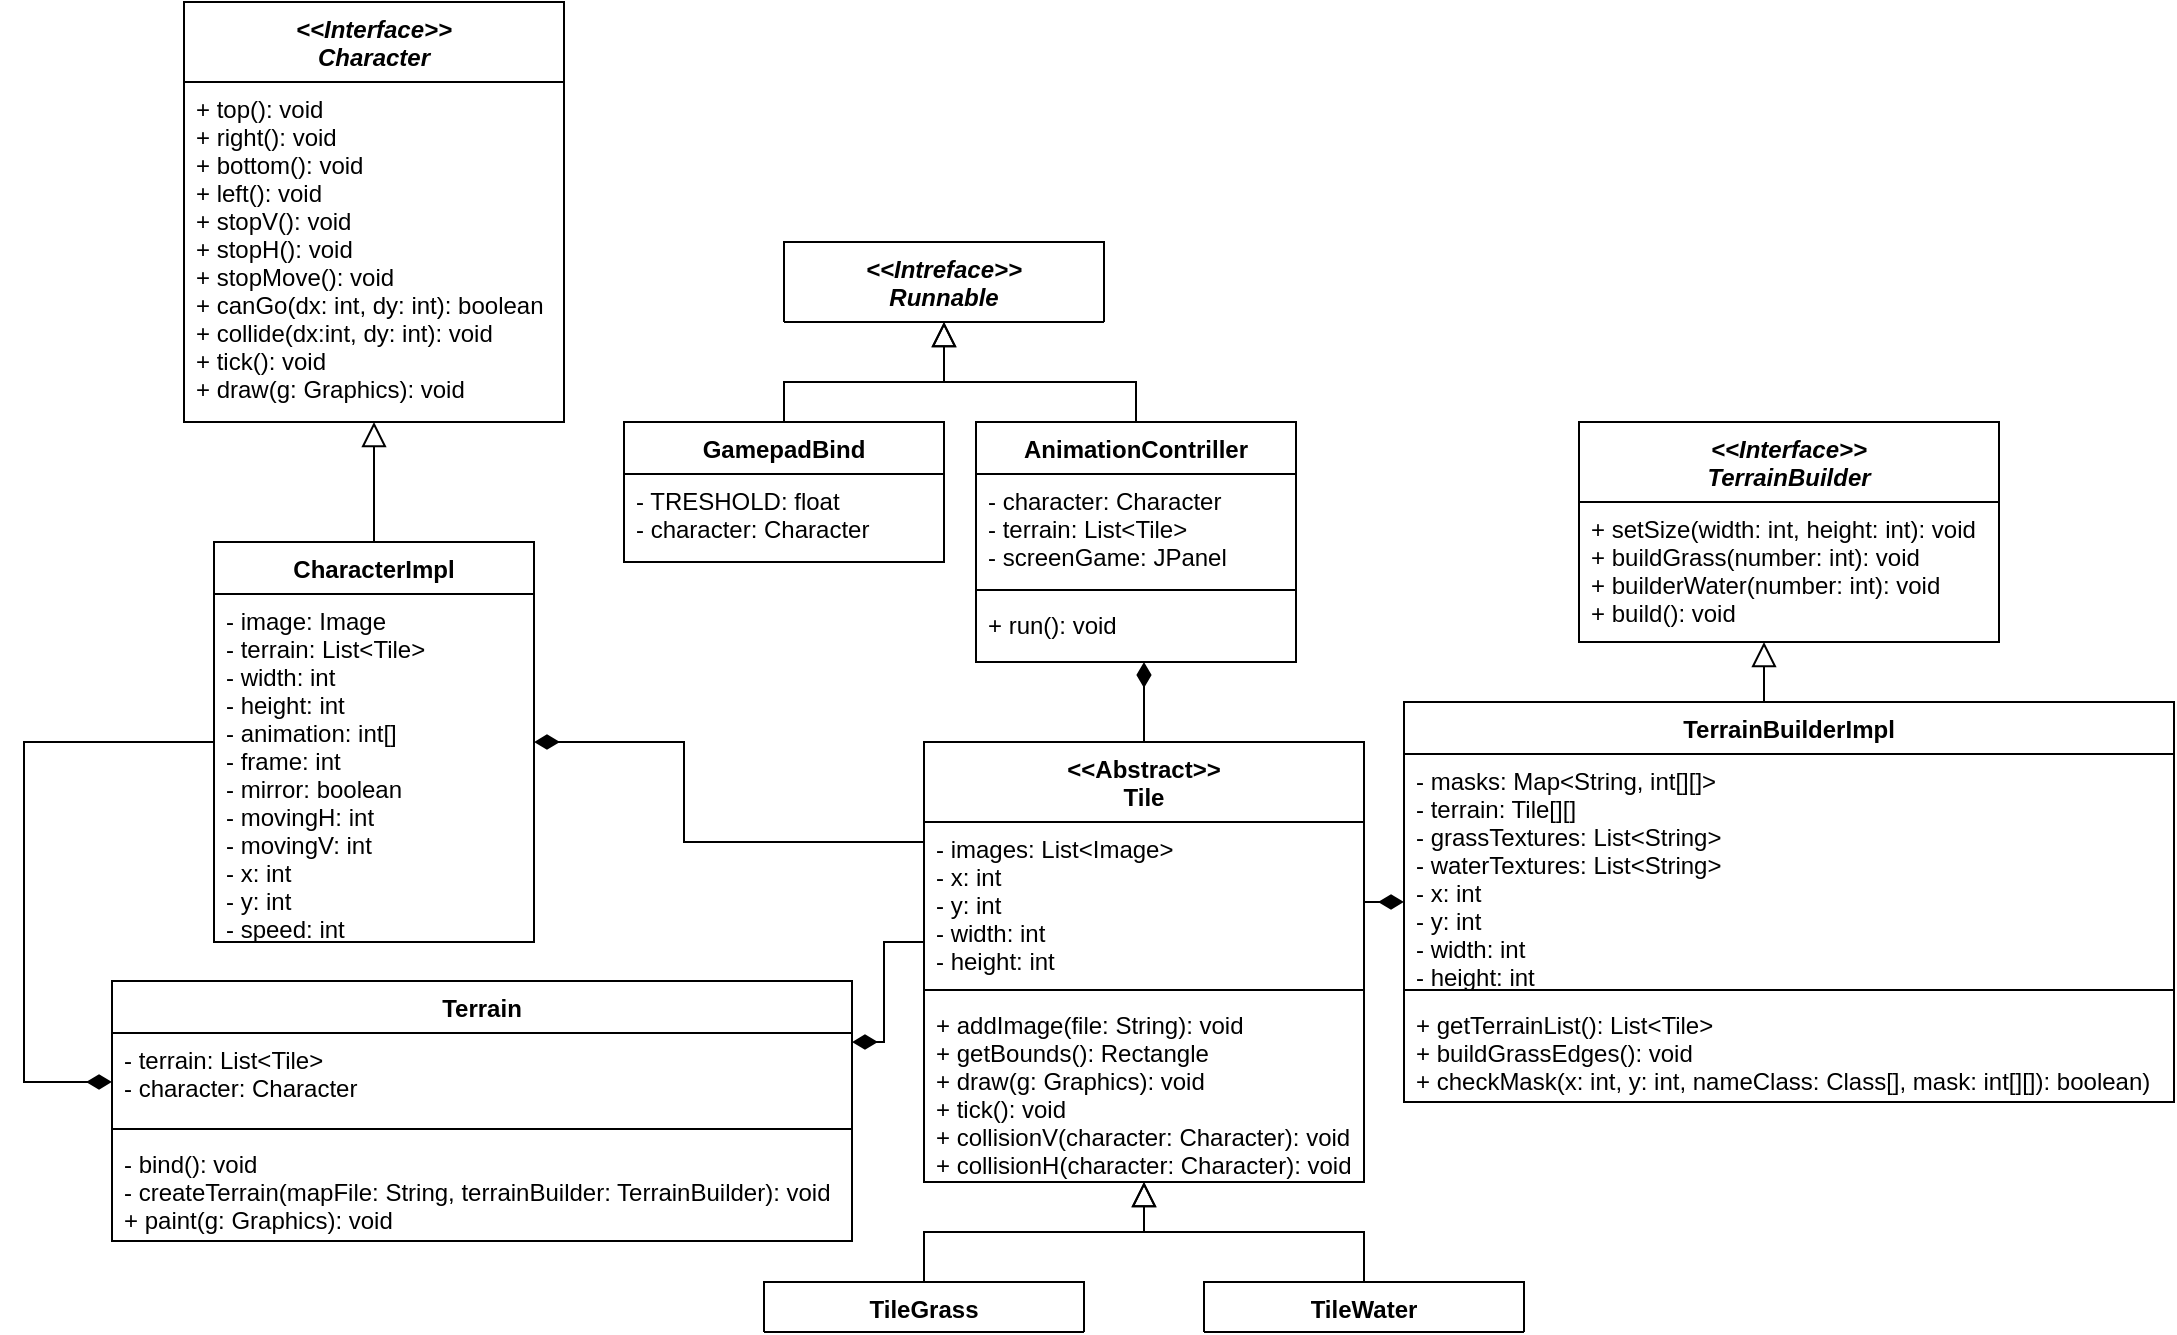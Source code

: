 <mxfile version="13.8.3" type="device"><diagram id="C5RBs43oDa-KdzZeNtuy" name="Page-1"><mxGraphModel dx="1422" dy="762" grid="1" gridSize="10" guides="1" tooltips="1" connect="1" arrows="1" fold="1" page="1" pageScale="1" pageWidth="827" pageHeight="1169" math="0" shadow="0"><root><mxCell id="WIyWlLk6GJQsqaUBKTNV-0"/><mxCell id="WIyWlLk6GJQsqaUBKTNV-1" parent="WIyWlLk6GJQsqaUBKTNV-0"/><mxCell id="zkfFHV4jXpPFQw0GAbJ--12" value="" style="endArrow=block;endSize=10;endFill=0;shadow=0;strokeWidth=1;rounded=0;edgeStyle=elbowEdgeStyle;elbow=vertical;" parent="WIyWlLk6GJQsqaUBKTNV-1" source="zkfFHV4jXpPFQw0GAbJ--6" target="zkfFHV4jXpPFQw0GAbJ--0" edge="1"><mxGeometry width="160" relative="1" as="geometry"><mxPoint x="320" y="203" as="sourcePoint"/><mxPoint x="320" y="203" as="targetPoint"/></mxGeometry></mxCell><mxCell id="zkfFHV4jXpPFQw0GAbJ--0" value="&lt;&lt;Interface&gt;&gt;&#10;Character" style="swimlane;fontStyle=3;align=center;verticalAlign=top;childLayout=stackLayout;horizontal=1;startSize=40;horizontalStack=0;resizeParent=1;resizeLast=0;collapsible=1;marginBottom=0;rounded=0;shadow=0;strokeWidth=1;" parent="WIyWlLk6GJQsqaUBKTNV-1" vertex="1"><mxGeometry x="160" y="30" width="190" height="210" as="geometry"><mxRectangle x="230" y="140" width="160" height="26" as="alternateBounds"/></mxGeometry></mxCell><mxCell id="zkfFHV4jXpPFQw0GAbJ--4" value="" style="line;html=1;strokeWidth=1;align=left;verticalAlign=middle;spacingTop=-1;spacingLeft=3;spacingRight=3;rotatable=0;labelPosition=right;points=[];portConstraint=eastwest;" parent="zkfFHV4jXpPFQw0GAbJ--0" vertex="1"><mxGeometry y="40" width="190" as="geometry"/></mxCell><mxCell id="zkfFHV4jXpPFQw0GAbJ--5" value="+ top(): void&#10;+ right(): void&#10;+ bottom(): void&#10;+ left(): void&#10;+ stopV(): void&#10;+ stopH(): void&#10;+ stopMove(): void&#10;+ canGo(dx: int, dy: int): boolean&#10;+ collide(dx:int, dy: int): void&#10;+ tick(): void&#10;+ draw(g: Graphics): void" style="text;align=left;verticalAlign=top;spacingLeft=4;spacingRight=4;overflow=hidden;rotatable=0;points=[[0,0.5],[1,0.5]];portConstraint=eastwest;" parent="zkfFHV4jXpPFQw0GAbJ--0" vertex="1"><mxGeometry y="40" width="190" height="170" as="geometry"/></mxCell><mxCell id="zkfFHV4jXpPFQw0GAbJ--17" value="&lt;&lt;Intreface&gt;&gt;&#10;Runnable" style="swimlane;fontStyle=3;align=center;verticalAlign=top;childLayout=stackLayout;horizontal=1;startSize=50;horizontalStack=0;resizeParent=1;resizeLast=0;collapsible=1;marginBottom=0;rounded=0;shadow=0;strokeWidth=1;" parent="WIyWlLk6GJQsqaUBKTNV-1" vertex="1"><mxGeometry x="460" y="150" width="160" height="40" as="geometry"><mxRectangle x="550" y="140" width="160" height="26" as="alternateBounds"/></mxGeometry></mxCell><mxCell id="M_GOdGUKlY9sTvGMtLrk-26" style="edgeStyle=orthogonalEdgeStyle;rounded=0;orthogonalLoop=1;jettySize=auto;html=1;endArrow=diamondThin;endFill=1;endSize=10;" edge="1" parent="WIyWlLk6GJQsqaUBKTNV-1" source="zkfFHV4jXpPFQw0GAbJ--6" target="M_GOdGUKlY9sTvGMtLrk-21"><mxGeometry relative="1" as="geometry"><Array as="points"><mxPoint x="80" y="400"/><mxPoint x="80" y="570"/></Array></mxGeometry></mxCell><mxCell id="zkfFHV4jXpPFQw0GAbJ--6" value="CharacterImpl" style="swimlane;fontStyle=1;align=center;verticalAlign=top;childLayout=stackLayout;horizontal=1;startSize=26;horizontalStack=0;resizeParent=1;resizeLast=0;collapsible=1;marginBottom=0;rounded=0;shadow=0;strokeWidth=1;" parent="WIyWlLk6GJQsqaUBKTNV-1" vertex="1"><mxGeometry x="175" y="300" width="160" height="200" as="geometry"><mxRectangle x="130" y="380" width="160" height="26" as="alternateBounds"/></mxGeometry></mxCell><mxCell id="zkfFHV4jXpPFQw0GAbJ--7" value="- image: Image&#10;- terrain: List&lt;Tile&gt;&#10;- width: int&#10;- height: int&#10;- animation: int[]&#10;- frame: int&#10;- mirror: boolean&#10;- movingH: int&#10;- movingV: int&#10;- x: int&#10;- y: int&#10;- speed: int" style="text;align=left;verticalAlign=top;spacingLeft=4;spacingRight=4;overflow=hidden;rotatable=0;points=[[0,0.5],[1,0.5]];portConstraint=eastwest;" parent="zkfFHV4jXpPFQw0GAbJ--6" vertex="1"><mxGeometry y="26" width="160" height="174" as="geometry"/></mxCell><mxCell id="8lvHH_mW8xSW96Dpz1n4-0" style="edgeStyle=orthogonalEdgeStyle;rounded=0;orthogonalLoop=1;jettySize=auto;html=1;endArrow=block;endFill=0;strokeWidth=1;endSize=10;" parent="WIyWlLk6GJQsqaUBKTNV-1" source="zkfFHV4jXpPFQw0GAbJ--13" target="zkfFHV4jXpPFQw0GAbJ--17" edge="1"><mxGeometry relative="1" as="geometry"><Array as="points"><mxPoint x="460" y="220"/><mxPoint x="540" y="220"/></Array></mxGeometry></mxCell><mxCell id="zkfFHV4jXpPFQw0GAbJ--13" value="GamepadBind" style="swimlane;fontStyle=1;align=center;verticalAlign=top;childLayout=stackLayout;horizontal=1;startSize=26;horizontalStack=0;resizeParent=1;resizeLast=0;collapsible=1;marginBottom=0;rounded=0;shadow=0;strokeWidth=1;" parent="WIyWlLk6GJQsqaUBKTNV-1" vertex="1"><mxGeometry x="380" y="240" width="160" height="70" as="geometry"><mxRectangle x="340" y="380" width="170" height="26" as="alternateBounds"/></mxGeometry></mxCell><mxCell id="zkfFHV4jXpPFQw0GAbJ--14" value="- TRESHOLD: float&#10;- character: Character" style="text;align=left;verticalAlign=top;spacingLeft=4;spacingRight=4;overflow=hidden;rotatable=0;points=[[0,0.5],[1,0.5]];portConstraint=eastwest;" parent="zkfFHV4jXpPFQw0GAbJ--13" vertex="1"><mxGeometry y="26" width="160" height="44" as="geometry"/></mxCell><mxCell id="8lvHH_mW8xSW96Dpz1n4-7" style="edgeStyle=orthogonalEdgeStyle;rounded=0;orthogonalLoop=1;jettySize=auto;html=1;endArrow=block;endFill=0;endSize=10;strokeWidth=1;" parent="WIyWlLk6GJQsqaUBKTNV-1" source="8lvHH_mW8xSW96Dpz1n4-3" target="zkfFHV4jXpPFQw0GAbJ--17" edge="1"><mxGeometry relative="1" as="geometry"><mxPoint x="746" y="240" as="sourcePoint"/><Array as="points"><mxPoint x="636" y="220"/><mxPoint x="540" y="220"/></Array></mxGeometry></mxCell><mxCell id="8lvHH_mW8xSW96Dpz1n4-3" value="AnimationContriller" style="swimlane;fontStyle=1;align=center;verticalAlign=top;childLayout=stackLayout;horizontal=1;startSize=26;horizontalStack=0;resizeParent=1;resizeParentMax=0;resizeLast=0;collapsible=1;marginBottom=0;" parent="WIyWlLk6GJQsqaUBKTNV-1" vertex="1"><mxGeometry x="556" y="240" width="160" height="120" as="geometry"/></mxCell><mxCell id="8lvHH_mW8xSW96Dpz1n4-4" value="- character: Character&#10;- terrain: List&lt;Tile&gt;&#10;- screenGame: JPanel" style="text;strokeColor=none;fillColor=none;align=left;verticalAlign=top;spacingLeft=4;spacingRight=4;overflow=hidden;rotatable=0;points=[[0,0.5],[1,0.5]];portConstraint=eastwest;" parent="8lvHH_mW8xSW96Dpz1n4-3" vertex="1"><mxGeometry y="26" width="160" height="54" as="geometry"/></mxCell><mxCell id="8lvHH_mW8xSW96Dpz1n4-5" value="" style="line;strokeWidth=1;fillColor=none;align=left;verticalAlign=middle;spacingTop=-1;spacingLeft=3;spacingRight=3;rotatable=0;labelPosition=right;points=[];portConstraint=eastwest;" parent="8lvHH_mW8xSW96Dpz1n4-3" vertex="1"><mxGeometry y="80" width="160" height="8" as="geometry"/></mxCell><mxCell id="8lvHH_mW8xSW96Dpz1n4-6" value="+ run(): void" style="text;strokeColor=none;fillColor=none;align=left;verticalAlign=top;spacingLeft=4;spacingRight=4;overflow=hidden;rotatable=0;points=[[0,0.5],[1,0.5]];portConstraint=eastwest;" parent="8lvHH_mW8xSW96Dpz1n4-3" vertex="1"><mxGeometry y="88" width="160" height="32" as="geometry"/></mxCell><mxCell id="M_GOdGUKlY9sTvGMtLrk-18" style="edgeStyle=orthogonalEdgeStyle;rounded=0;orthogonalLoop=1;jettySize=auto;html=1;endArrow=diamondThin;endFill=1;endSize=10;" edge="1" parent="WIyWlLk6GJQsqaUBKTNV-1" source="M_GOdGUKlY9sTvGMtLrk-0" target="M_GOdGUKlY9sTvGMtLrk-12"><mxGeometry relative="1" as="geometry"><Array as="points"><mxPoint x="760" y="480"/><mxPoint x="760" y="480"/></Array></mxGeometry></mxCell><mxCell id="M_GOdGUKlY9sTvGMtLrk-19" style="edgeStyle=orthogonalEdgeStyle;rounded=0;orthogonalLoop=1;jettySize=auto;html=1;endArrow=diamondThin;endFill=1;endSize=10;" edge="1" parent="WIyWlLk6GJQsqaUBKTNV-1" source="M_GOdGUKlY9sTvGMtLrk-0" target="zkfFHV4jXpPFQw0GAbJ--6"><mxGeometry relative="1" as="geometry"><Array as="points"><mxPoint x="410" y="450"/><mxPoint x="410" y="400"/></Array></mxGeometry></mxCell><mxCell id="M_GOdGUKlY9sTvGMtLrk-20" style="edgeStyle=orthogonalEdgeStyle;rounded=0;orthogonalLoop=1;jettySize=auto;html=1;endArrow=diamondThin;endFill=1;endSize=10;" edge="1" parent="WIyWlLk6GJQsqaUBKTNV-1" source="M_GOdGUKlY9sTvGMtLrk-0" target="8lvHH_mW8xSW96Dpz1n4-3"><mxGeometry relative="1" as="geometry"><mxPoint x="513" y="420" as="sourcePoint"/><mxPoint x="623" y="200" as="targetPoint"/><Array as="points"><mxPoint x="646" y="340"/><mxPoint x="646" y="340"/></Array></mxGeometry></mxCell><mxCell id="M_GOdGUKlY9sTvGMtLrk-25" style="edgeStyle=orthogonalEdgeStyle;rounded=0;orthogonalLoop=1;jettySize=auto;html=1;endArrow=diamondThin;endFill=1;endSize=10;" edge="1" parent="WIyWlLk6GJQsqaUBKTNV-1" source="M_GOdGUKlY9sTvGMtLrk-0" target="M_GOdGUKlY9sTvGMtLrk-21"><mxGeometry relative="1" as="geometry"><mxPoint x="400" y="670" as="sourcePoint"/><Array as="points"><mxPoint x="510" y="500"/><mxPoint x="510" y="550"/></Array></mxGeometry></mxCell><mxCell id="M_GOdGUKlY9sTvGMtLrk-0" value="&lt;&lt;Abstract&gt;&gt;&#10;Tile" style="swimlane;fontStyle=1;align=center;verticalAlign=top;childLayout=stackLayout;horizontal=1;startSize=40;horizontalStack=0;resizeParent=1;resizeParentMax=0;resizeLast=0;collapsible=1;marginBottom=0;" vertex="1" parent="WIyWlLk6GJQsqaUBKTNV-1"><mxGeometry x="530" y="400" width="220" height="220" as="geometry"/></mxCell><mxCell id="M_GOdGUKlY9sTvGMtLrk-1" value="- images: List&lt;Image&gt;&#10;- x: int&#10;- y: int&#10;- width: int&#10;- height: int" style="text;strokeColor=none;fillColor=none;align=left;verticalAlign=top;spacingLeft=4;spacingRight=4;overflow=hidden;rotatable=0;points=[[0,0.5],[1,0.5]];portConstraint=eastwest;" vertex="1" parent="M_GOdGUKlY9sTvGMtLrk-0"><mxGeometry y="40" width="220" height="80" as="geometry"/></mxCell><mxCell id="M_GOdGUKlY9sTvGMtLrk-2" value="" style="line;strokeWidth=1;fillColor=none;align=left;verticalAlign=middle;spacingTop=-1;spacingLeft=3;spacingRight=3;rotatable=0;labelPosition=right;points=[];portConstraint=eastwest;" vertex="1" parent="M_GOdGUKlY9sTvGMtLrk-0"><mxGeometry y="120" width="220" height="8" as="geometry"/></mxCell><mxCell id="M_GOdGUKlY9sTvGMtLrk-3" value="+ addImage(file: String): void&#10;+ getBounds(): Rectangle&#10;+ draw(g: Graphics): void&#10;+ tick(): void&#10;+ collisionV(character: Character): void&#10;+ collisionH(character: Character): void" style="text;strokeColor=none;fillColor=none;align=left;verticalAlign=top;spacingLeft=4;spacingRight=4;overflow=hidden;rotatable=0;points=[[0,0.5],[1,0.5]];portConstraint=eastwest;" vertex="1" parent="M_GOdGUKlY9sTvGMtLrk-0"><mxGeometry y="128" width="220" height="92" as="geometry"/></mxCell><mxCell id="M_GOdGUKlY9sTvGMtLrk-6" style="edgeStyle=orthogonalEdgeStyle;rounded=0;orthogonalLoop=1;jettySize=auto;html=1;exitX=0.5;exitY=0;exitDx=0;exitDy=0;endArrow=block;endFill=0;endSize=10;" edge="1" parent="WIyWlLk6GJQsqaUBKTNV-1" source="M_GOdGUKlY9sTvGMtLrk-4" target="M_GOdGUKlY9sTvGMtLrk-0"><mxGeometry relative="1" as="geometry"/></mxCell><mxCell id="M_GOdGUKlY9sTvGMtLrk-4" value="TileGrass" style="swimlane;fontStyle=1;align=center;verticalAlign=top;childLayout=stackLayout;horizontal=1;startSize=26;horizontalStack=0;resizeParent=1;resizeLast=0;collapsible=1;marginBottom=0;rounded=0;shadow=0;strokeWidth=1;" vertex="1" parent="WIyWlLk6GJQsqaUBKTNV-1"><mxGeometry x="450" y="670" width="160" height="25" as="geometry"><mxRectangle x="340" y="380" width="170" height="26" as="alternateBounds"/></mxGeometry></mxCell><mxCell id="M_GOdGUKlY9sTvGMtLrk-8" style="edgeStyle=orthogonalEdgeStyle;rounded=0;orthogonalLoop=1;jettySize=auto;html=1;endArrow=block;endFill=0;endSize=10;" edge="1" parent="WIyWlLk6GJQsqaUBKTNV-1" source="M_GOdGUKlY9sTvGMtLrk-7" target="M_GOdGUKlY9sTvGMtLrk-0"><mxGeometry relative="1" as="geometry"/></mxCell><mxCell id="M_GOdGUKlY9sTvGMtLrk-7" value="TileWater" style="swimlane;fontStyle=1;align=center;verticalAlign=top;childLayout=stackLayout;horizontal=1;startSize=26;horizontalStack=0;resizeParent=1;resizeLast=0;collapsible=1;marginBottom=0;rounded=0;shadow=0;strokeWidth=1;" vertex="1" parent="WIyWlLk6GJQsqaUBKTNV-1"><mxGeometry x="670" y="670" width="160" height="25" as="geometry"><mxRectangle x="340" y="380" width="170" height="26" as="alternateBounds"/></mxGeometry></mxCell><mxCell id="M_GOdGUKlY9sTvGMtLrk-9" value="&lt;&lt;Interface&gt;&gt;&#10;TerrainBuilder" style="swimlane;fontStyle=3;align=center;verticalAlign=top;childLayout=stackLayout;horizontal=1;startSize=40;horizontalStack=0;resizeParent=1;resizeLast=0;collapsible=1;marginBottom=0;rounded=0;shadow=0;strokeWidth=1;" vertex="1" parent="WIyWlLk6GJQsqaUBKTNV-1"><mxGeometry x="857.5" y="240" width="210" height="110" as="geometry"><mxRectangle x="230" y="140" width="160" height="26" as="alternateBounds"/></mxGeometry></mxCell><mxCell id="M_GOdGUKlY9sTvGMtLrk-10" value="" style="line;html=1;strokeWidth=1;align=left;verticalAlign=middle;spacingTop=-1;spacingLeft=3;spacingRight=3;rotatable=0;labelPosition=right;points=[];portConstraint=eastwest;" vertex="1" parent="M_GOdGUKlY9sTvGMtLrk-9"><mxGeometry y="40" width="210" as="geometry"/></mxCell><mxCell id="M_GOdGUKlY9sTvGMtLrk-11" value="+ setSize(width: int, height: int): void&#10;+ buildGrass(number: int): void&#10;+ builderWater(number: int): void&#10;+ build(): void" style="text;align=left;verticalAlign=top;spacingLeft=4;spacingRight=4;overflow=hidden;rotatable=0;points=[[0,0.5],[1,0.5]];portConstraint=eastwest;" vertex="1" parent="M_GOdGUKlY9sTvGMtLrk-9"><mxGeometry y="40" width="210" height="70" as="geometry"/></mxCell><mxCell id="M_GOdGUKlY9sTvGMtLrk-16" style="edgeStyle=orthogonalEdgeStyle;rounded=0;orthogonalLoop=1;jettySize=auto;html=1;endArrow=block;endFill=0;endSize=10;" edge="1" parent="WIyWlLk6GJQsqaUBKTNV-1" source="M_GOdGUKlY9sTvGMtLrk-12" target="M_GOdGUKlY9sTvGMtLrk-9"><mxGeometry relative="1" as="geometry"><Array as="points"><mxPoint x="950" y="370"/><mxPoint x="950" y="370"/></Array></mxGeometry></mxCell><mxCell id="M_GOdGUKlY9sTvGMtLrk-12" value="TerrainBuilderImpl" style="swimlane;fontStyle=1;align=center;verticalAlign=top;childLayout=stackLayout;horizontal=1;startSize=26;horizontalStack=0;resizeParent=1;resizeParentMax=0;resizeLast=0;collapsible=1;marginBottom=0;" vertex="1" parent="WIyWlLk6GJQsqaUBKTNV-1"><mxGeometry x="770" y="380" width="385" height="200" as="geometry"/></mxCell><mxCell id="M_GOdGUKlY9sTvGMtLrk-13" value="- masks: Map&lt;String, int[][]&gt;&#10;- terrain: Tile[][]&#10;- grassTextures: List&lt;String&gt;&#10;- waterTextures: List&lt;String&gt;&#10;- x: int&#10;- y: int&#10;- width: int&#10;- height: int&#10;" style="text;strokeColor=none;fillColor=none;align=left;verticalAlign=top;spacingLeft=4;spacingRight=4;overflow=hidden;rotatable=0;points=[[0,0.5],[1,0.5]];portConstraint=eastwest;" vertex="1" parent="M_GOdGUKlY9sTvGMtLrk-12"><mxGeometry y="26" width="385" height="114" as="geometry"/></mxCell><mxCell id="M_GOdGUKlY9sTvGMtLrk-14" value="" style="line;strokeWidth=1;fillColor=none;align=left;verticalAlign=middle;spacingTop=-1;spacingLeft=3;spacingRight=3;rotatable=0;labelPosition=right;points=[];portConstraint=eastwest;" vertex="1" parent="M_GOdGUKlY9sTvGMtLrk-12"><mxGeometry y="140" width="385" height="8" as="geometry"/></mxCell><mxCell id="M_GOdGUKlY9sTvGMtLrk-15" value="+ getTerrainList(): List&lt;Tile&gt;&#10;+ buildGrassEdges(): void&#10;+ checkMask(x: int, y: int, nameClass: Class[], mask: int[][]): boolean)" style="text;strokeColor=none;fillColor=none;align=left;verticalAlign=top;spacingLeft=4;spacingRight=4;overflow=hidden;rotatable=0;points=[[0,0.5],[1,0.5]];portConstraint=eastwest;" vertex="1" parent="M_GOdGUKlY9sTvGMtLrk-12"><mxGeometry y="148" width="385" height="52" as="geometry"/></mxCell><mxCell id="M_GOdGUKlY9sTvGMtLrk-21" value="Terrain" style="swimlane;fontStyle=1;align=center;verticalAlign=top;childLayout=stackLayout;horizontal=1;startSize=26;horizontalStack=0;resizeParent=1;resizeParentMax=0;resizeLast=0;collapsible=1;marginBottom=0;" vertex="1" parent="WIyWlLk6GJQsqaUBKTNV-1"><mxGeometry x="124" y="519.5" width="370" height="130" as="geometry"/></mxCell><mxCell id="M_GOdGUKlY9sTvGMtLrk-22" value="- terrain: List&lt;Tile&gt;&#10;- character: Character" style="text;strokeColor=none;fillColor=none;align=left;verticalAlign=top;spacingLeft=4;spacingRight=4;overflow=hidden;rotatable=0;points=[[0,0.5],[1,0.5]];portConstraint=eastwest;" vertex="1" parent="M_GOdGUKlY9sTvGMtLrk-21"><mxGeometry y="26" width="370" height="44" as="geometry"/></mxCell><mxCell id="M_GOdGUKlY9sTvGMtLrk-23" value="" style="line;strokeWidth=1;fillColor=none;align=left;verticalAlign=middle;spacingTop=-1;spacingLeft=3;spacingRight=3;rotatable=0;labelPosition=right;points=[];portConstraint=eastwest;" vertex="1" parent="M_GOdGUKlY9sTvGMtLrk-21"><mxGeometry y="70" width="370" height="8" as="geometry"/></mxCell><mxCell id="M_GOdGUKlY9sTvGMtLrk-24" value="- bind(): void&#10;- createTerrain(mapFile: String, terrainBuilder: TerrainBuilder): void&#10;+ paint(g: Graphics): void" style="text;strokeColor=none;fillColor=none;align=left;verticalAlign=top;spacingLeft=4;spacingRight=4;overflow=hidden;rotatable=0;points=[[0,0.5],[1,0.5]];portConstraint=eastwest;" vertex="1" parent="M_GOdGUKlY9sTvGMtLrk-21"><mxGeometry y="78" width="370" height="52" as="geometry"/></mxCell></root></mxGraphModel></diagram></mxfile>